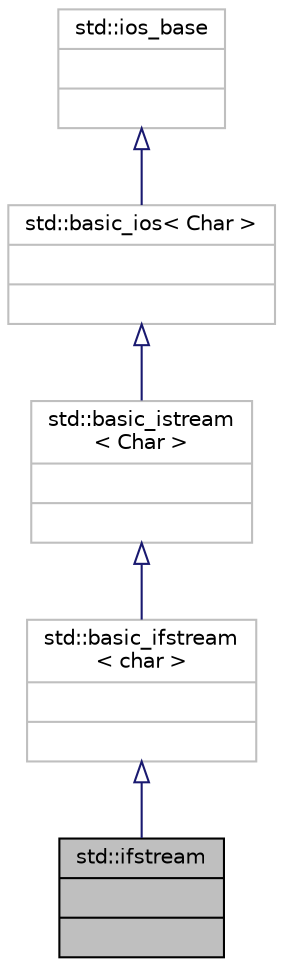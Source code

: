 digraph "std::ifstream"
{
  edge [fontname="Helvetica",fontsize="10",labelfontname="Helvetica",labelfontsize="10"];
  node [fontname="Helvetica",fontsize="10",shape=record];
  Node497 [label="{std::ifstream\n||}",height=0.2,width=0.4,color="black", fillcolor="grey75", style="filled", fontcolor="black"];
  Node498 -> Node497 [dir="back",color="midnightblue",fontsize="10",style="solid",arrowtail="onormal",fontname="Helvetica"];
  Node498 [label="{std::basic_ifstream\l\< char \>\n||}",height=0.2,width=0.4,color="grey75", fillcolor="white", style="filled",tooltip="STL class "];
  Node499 -> Node498 [dir="back",color="midnightblue",fontsize="10",style="solid",arrowtail="onormal",fontname="Helvetica"];
  Node499 [label="{std::basic_istream\l\< Char \>\n||}",height=0.2,width=0.4,color="grey75", fillcolor="white", style="filled",tooltip="STL class "];
  Node500 -> Node499 [dir="back",color="midnightblue",fontsize="10",style="solid",arrowtail="onormal",fontname="Helvetica"];
  Node500 [label="{std::basic_ios\< Char \>\n||}",height=0.2,width=0.4,color="grey75", fillcolor="white", style="filled",tooltip="STL class "];
  Node501 -> Node500 [dir="back",color="midnightblue",fontsize="10",style="solid",arrowtail="onormal",fontname="Helvetica"];
  Node501 [label="{std::ios_base\n||}",height=0.2,width=0.4,color="grey75", fillcolor="white", style="filled",tooltip="STL class "];
}
